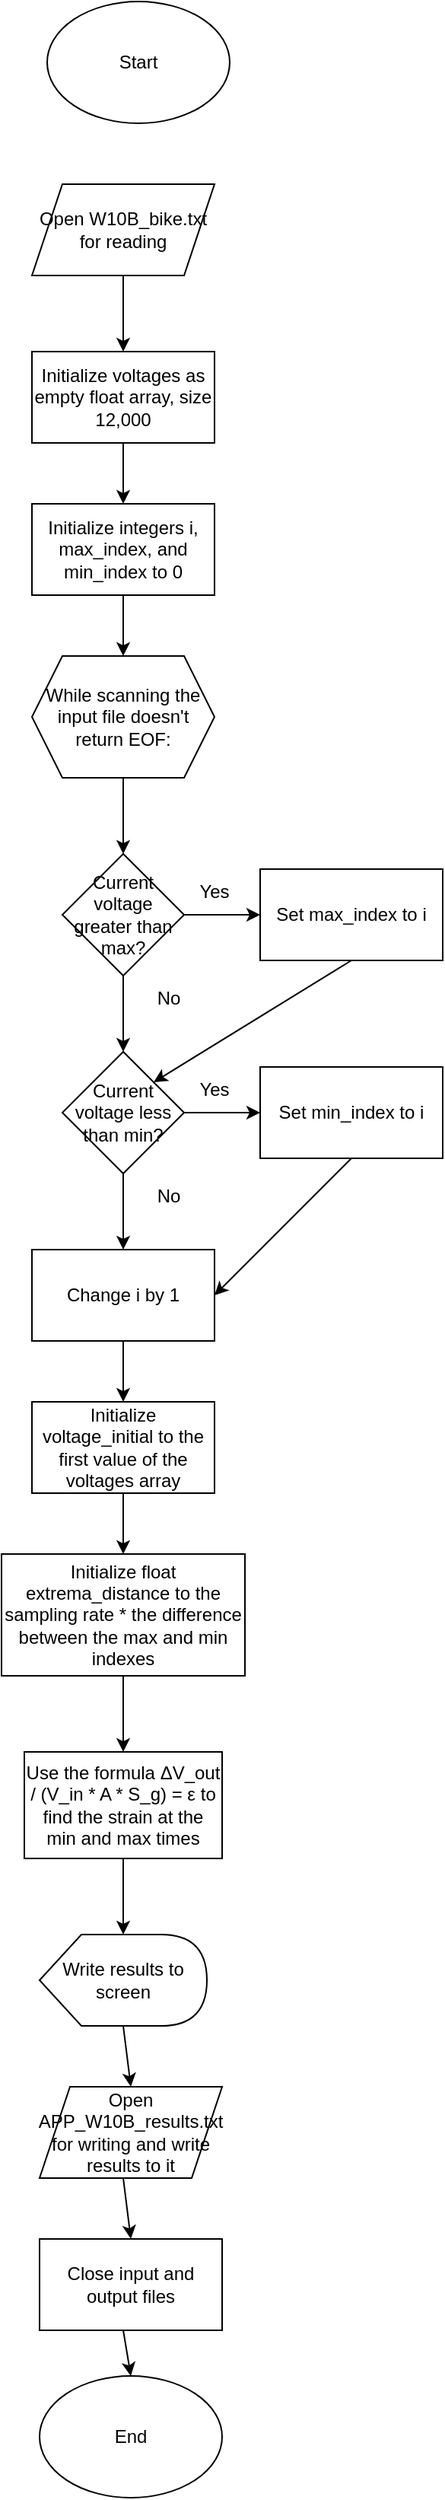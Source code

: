 <mxfile version="24.8.0">
  <diagram name="Page-1" id="2hSpamvpWi_0svB0Zh0t">
    <mxGraphModel dx="1122" dy="1407" grid="1" gridSize="10" guides="1" tooltips="1" connect="1" arrows="1" fold="1" page="1" pageScale="1" pageWidth="850" pageHeight="1100" math="0" shadow="0">
      <root>
        <mxCell id="0" />
        <mxCell id="1" parent="0" />
        <mxCell id="ziFhbPX3V7UISP_kiZOL-1" value="Start" style="ellipse;whiteSpace=wrap;html=1;" vertex="1" parent="1">
          <mxGeometry x="40" y="40" width="120" height="80" as="geometry" />
        </mxCell>
        <mxCell id="ziFhbPX3V7UISP_kiZOL-2" value="Open W10B_bike.txt for reading" style="shape=parallelogram;perimeter=parallelogramPerimeter;whiteSpace=wrap;html=1;fixedSize=1;" vertex="1" parent="1">
          <mxGeometry x="30" y="160" width="120" height="60" as="geometry" />
        </mxCell>
        <mxCell id="ziFhbPX3V7UISP_kiZOL-3" value="Initialize voltages as empty float array, size 12,000" style="rounded=0;whiteSpace=wrap;html=1;" vertex="1" parent="1">
          <mxGeometry x="30" y="270" width="120" height="60" as="geometry" />
        </mxCell>
        <mxCell id="ziFhbPX3V7UISP_kiZOL-4" value="Initialize integers i, max_index, and min_index to 0" style="rounded=0;whiteSpace=wrap;html=1;" vertex="1" parent="1">
          <mxGeometry x="30" y="370" width="120" height="60" as="geometry" />
        </mxCell>
        <mxCell id="ziFhbPX3V7UISP_kiZOL-6" value="While scanning the input file doesn&#39;t return EOF:" style="shape=hexagon;perimeter=hexagonPerimeter2;whiteSpace=wrap;html=1;fixedSize=1;" vertex="1" parent="1">
          <mxGeometry x="30" y="470" width="120" height="80" as="geometry" />
        </mxCell>
        <mxCell id="ziFhbPX3V7UISP_kiZOL-8" value="Current voltage greater than max?" style="rhombus;whiteSpace=wrap;html=1;" vertex="1" parent="1">
          <mxGeometry x="50" y="600" width="80" height="80" as="geometry" />
        </mxCell>
        <mxCell id="ziFhbPX3V7UISP_kiZOL-9" value="" style="endArrow=classic;html=1;rounded=0;" edge="1" parent="1">
          <mxGeometry width="50" height="50" relative="1" as="geometry">
            <mxPoint x="130" y="640" as="sourcePoint" />
            <mxPoint x="180" y="640" as="targetPoint" />
          </mxGeometry>
        </mxCell>
        <mxCell id="ziFhbPX3V7UISP_kiZOL-10" value="" style="endArrow=classic;html=1;rounded=0;" edge="1" parent="1">
          <mxGeometry width="50" height="50" relative="1" as="geometry">
            <mxPoint x="90" y="680" as="sourcePoint" />
            <mxPoint x="90" y="730" as="targetPoint" />
          </mxGeometry>
        </mxCell>
        <mxCell id="ziFhbPX3V7UISP_kiZOL-11" value="Yes" style="text;html=1;align=center;verticalAlign=middle;whiteSpace=wrap;rounded=0;" vertex="1" parent="1">
          <mxGeometry x="120" y="610" width="60" height="30" as="geometry" />
        </mxCell>
        <mxCell id="ziFhbPX3V7UISP_kiZOL-12" value="No" style="text;html=1;align=center;verticalAlign=middle;whiteSpace=wrap;rounded=0;" vertex="1" parent="1">
          <mxGeometry x="90" y="680" width="60" height="30" as="geometry" />
        </mxCell>
        <mxCell id="ziFhbPX3V7UISP_kiZOL-13" value="Current voltage less than min?" style="rhombus;whiteSpace=wrap;html=1;" vertex="1" parent="1">
          <mxGeometry x="50" y="730" width="80" height="80" as="geometry" />
        </mxCell>
        <mxCell id="ziFhbPX3V7UISP_kiZOL-14" value="" style="endArrow=classic;html=1;rounded=0;" edge="1" parent="1">
          <mxGeometry width="50" height="50" relative="1" as="geometry">
            <mxPoint x="130" y="770" as="sourcePoint" />
            <mxPoint x="180" y="770" as="targetPoint" />
          </mxGeometry>
        </mxCell>
        <mxCell id="ziFhbPX3V7UISP_kiZOL-15" value="" style="endArrow=classic;html=1;rounded=0;" edge="1" parent="1">
          <mxGeometry width="50" height="50" relative="1" as="geometry">
            <mxPoint x="90" y="810" as="sourcePoint" />
            <mxPoint x="90" y="860" as="targetPoint" />
          </mxGeometry>
        </mxCell>
        <mxCell id="ziFhbPX3V7UISP_kiZOL-16" value="Yes" style="text;html=1;align=center;verticalAlign=middle;whiteSpace=wrap;rounded=0;" vertex="1" parent="1">
          <mxGeometry x="120" y="740" width="60" height="30" as="geometry" />
        </mxCell>
        <mxCell id="ziFhbPX3V7UISP_kiZOL-17" value="No" style="text;html=1;align=center;verticalAlign=middle;whiteSpace=wrap;rounded=0;" vertex="1" parent="1">
          <mxGeometry x="90" y="810" width="60" height="30" as="geometry" />
        </mxCell>
        <mxCell id="ziFhbPX3V7UISP_kiZOL-18" value="" style="endArrow=classic;html=1;rounded=0;" edge="1" parent="1" target="ziFhbPX3V7UISP_kiZOL-8">
          <mxGeometry width="50" height="50" relative="1" as="geometry">
            <mxPoint x="90" y="550" as="sourcePoint" />
            <mxPoint x="140" y="500" as="targetPoint" />
          </mxGeometry>
        </mxCell>
        <mxCell id="ziFhbPX3V7UISP_kiZOL-19" value="" style="endArrow=classic;html=1;rounded=0;entryX=0.5;entryY=0;entryDx=0;entryDy=0;" edge="1" parent="1" target="ziFhbPX3V7UISP_kiZOL-6">
          <mxGeometry width="50" height="50" relative="1" as="geometry">
            <mxPoint x="90" y="430" as="sourcePoint" />
            <mxPoint x="140" y="380" as="targetPoint" />
          </mxGeometry>
        </mxCell>
        <mxCell id="ziFhbPX3V7UISP_kiZOL-20" value="" style="endArrow=classic;html=1;rounded=0;entryX=0.5;entryY=0;entryDx=0;entryDy=0;" edge="1" parent="1" target="ziFhbPX3V7UISP_kiZOL-4">
          <mxGeometry width="50" height="50" relative="1" as="geometry">
            <mxPoint x="90" y="330" as="sourcePoint" />
            <mxPoint x="140" y="280" as="targetPoint" />
          </mxGeometry>
        </mxCell>
        <mxCell id="ziFhbPX3V7UISP_kiZOL-21" value="" style="endArrow=classic;html=1;rounded=0;entryX=0.5;entryY=0;entryDx=0;entryDy=0;exitX=0.5;exitY=1;exitDx=0;exitDy=0;" edge="1" parent="1" source="ziFhbPX3V7UISP_kiZOL-2" target="ziFhbPX3V7UISP_kiZOL-3">
          <mxGeometry width="50" height="50" relative="1" as="geometry">
            <mxPoint x="80" y="220" as="sourcePoint" />
            <mxPoint x="130" y="170" as="targetPoint" />
          </mxGeometry>
        </mxCell>
        <mxCell id="ziFhbPX3V7UISP_kiZOL-22" value="Set max_index to i" style="rounded=0;whiteSpace=wrap;html=1;" vertex="1" parent="1">
          <mxGeometry x="180" y="610" width="120" height="60" as="geometry" />
        </mxCell>
        <mxCell id="ziFhbPX3V7UISP_kiZOL-23" value="Set min_index to i" style="rounded=0;whiteSpace=wrap;html=1;" vertex="1" parent="1">
          <mxGeometry x="180" y="740" width="120" height="60" as="geometry" />
        </mxCell>
        <mxCell id="ziFhbPX3V7UISP_kiZOL-24" value="Change i by 1" style="rounded=0;whiteSpace=wrap;html=1;" vertex="1" parent="1">
          <mxGeometry x="30" y="860" width="120" height="60" as="geometry" />
        </mxCell>
        <mxCell id="ziFhbPX3V7UISP_kiZOL-25" value="" style="endArrow=classic;html=1;rounded=0;entryX=1;entryY=0;entryDx=0;entryDy=0;" edge="1" parent="1" target="ziFhbPX3V7UISP_kiZOL-13">
          <mxGeometry width="50" height="50" relative="1" as="geometry">
            <mxPoint x="240" y="670" as="sourcePoint" />
            <mxPoint x="290" y="620" as="targetPoint" />
          </mxGeometry>
        </mxCell>
        <mxCell id="ziFhbPX3V7UISP_kiZOL-26" value="" style="endArrow=classic;html=1;rounded=0;entryX=1;entryY=0.5;entryDx=0;entryDy=0;" edge="1" parent="1" target="ziFhbPX3V7UISP_kiZOL-24">
          <mxGeometry width="50" height="50" relative="1" as="geometry">
            <mxPoint x="240" y="800" as="sourcePoint" />
            <mxPoint x="290" y="750" as="targetPoint" />
          </mxGeometry>
        </mxCell>
        <mxCell id="ziFhbPX3V7UISP_kiZOL-27" value="Initialize voltage_initial to the first value of the voltages array" style="rounded=0;whiteSpace=wrap;html=1;" vertex="1" parent="1">
          <mxGeometry x="30" y="960" width="120" height="60" as="geometry" />
        </mxCell>
        <mxCell id="ziFhbPX3V7UISP_kiZOL-28" value="Initialize float extrema_distance to the sampling rate * the difference between the max and min indexes" style="rounded=0;whiteSpace=wrap;html=1;" vertex="1" parent="1">
          <mxGeometry x="10" y="1060" width="160" height="80" as="geometry" />
        </mxCell>
        <mxCell id="ziFhbPX3V7UISP_kiZOL-29" value="" style="endArrow=classic;html=1;rounded=0;entryX=0.5;entryY=0;entryDx=0;entryDy=0;" edge="1" parent="1" target="ziFhbPX3V7UISP_kiZOL-27">
          <mxGeometry width="50" height="50" relative="1" as="geometry">
            <mxPoint x="90" y="920" as="sourcePoint" />
            <mxPoint x="140" y="870" as="targetPoint" />
          </mxGeometry>
        </mxCell>
        <mxCell id="ziFhbPX3V7UISP_kiZOL-30" value="" style="endArrow=classic;html=1;rounded=0;" edge="1" parent="1" target="ziFhbPX3V7UISP_kiZOL-28">
          <mxGeometry width="50" height="50" relative="1" as="geometry">
            <mxPoint x="90" y="1020" as="sourcePoint" />
            <mxPoint x="140" y="970" as="targetPoint" />
          </mxGeometry>
        </mxCell>
        <mxCell id="ziFhbPX3V7UISP_kiZOL-31" value="" style="endArrow=classic;html=1;rounded=0;" edge="1" parent="1">
          <mxGeometry width="50" height="50" relative="1" as="geometry">
            <mxPoint x="90" y="1140" as="sourcePoint" />
            <mxPoint x="90" y="1190" as="targetPoint" />
          </mxGeometry>
        </mxCell>
        <mxCell id="ziFhbPX3V7UISP_kiZOL-32" value="Use the formula ΔV_out / (V_in * A * S_g) = ε to find the strain at the min and max times" style="rounded=0;whiteSpace=wrap;html=1;" vertex="1" parent="1">
          <mxGeometry x="25" y="1190" width="130" height="70" as="geometry" />
        </mxCell>
        <mxCell id="ziFhbPX3V7UISP_kiZOL-33" value="" style="endArrow=classic;html=1;rounded=0;" edge="1" parent="1">
          <mxGeometry width="50" height="50" relative="1" as="geometry">
            <mxPoint x="90" y="1260" as="sourcePoint" />
            <mxPoint x="90" y="1310" as="targetPoint" />
          </mxGeometry>
        </mxCell>
        <mxCell id="ziFhbPX3V7UISP_kiZOL-34" value="Write results to screen" style="shape=display;whiteSpace=wrap;html=1;" vertex="1" parent="1">
          <mxGeometry x="35" y="1310" width="110" height="60" as="geometry" />
        </mxCell>
        <mxCell id="ziFhbPX3V7UISP_kiZOL-35" value="Open APP_W10B_results.txt for writing and write results to it" style="shape=parallelogram;perimeter=parallelogramPerimeter;whiteSpace=wrap;html=1;fixedSize=1;" vertex="1" parent="1">
          <mxGeometry x="35" y="1410" width="120" height="60" as="geometry" />
        </mxCell>
        <mxCell id="ziFhbPX3V7UISP_kiZOL-36" value="" style="endArrow=classic;html=1;rounded=0;entryX=0.5;entryY=0;entryDx=0;entryDy=0;" edge="1" parent="1" target="ziFhbPX3V7UISP_kiZOL-35">
          <mxGeometry width="50" height="50" relative="1" as="geometry">
            <mxPoint x="90" y="1370" as="sourcePoint" />
            <mxPoint x="140" y="1320" as="targetPoint" />
          </mxGeometry>
        </mxCell>
        <mxCell id="ziFhbPX3V7UISP_kiZOL-37" value="Close input and output files" style="rounded=0;whiteSpace=wrap;html=1;" vertex="1" parent="1">
          <mxGeometry x="35" y="1510" width="120" height="60" as="geometry" />
        </mxCell>
        <mxCell id="ziFhbPX3V7UISP_kiZOL-38" value="" style="endArrow=classic;html=1;rounded=0;entryX=0.5;entryY=0;entryDx=0;entryDy=0;" edge="1" parent="1" target="ziFhbPX3V7UISP_kiZOL-37">
          <mxGeometry width="50" height="50" relative="1" as="geometry">
            <mxPoint x="90" y="1470" as="sourcePoint" />
            <mxPoint x="140" y="1420" as="targetPoint" />
          </mxGeometry>
        </mxCell>
        <mxCell id="ziFhbPX3V7UISP_kiZOL-39" value="End" style="ellipse;whiteSpace=wrap;html=1;" vertex="1" parent="1">
          <mxGeometry x="35" y="1600" width="120" height="80" as="geometry" />
        </mxCell>
        <mxCell id="ziFhbPX3V7UISP_kiZOL-40" value="" style="endArrow=classic;html=1;rounded=0;entryX=0.5;entryY=0;entryDx=0;entryDy=0;" edge="1" parent="1" target="ziFhbPX3V7UISP_kiZOL-39">
          <mxGeometry width="50" height="50" relative="1" as="geometry">
            <mxPoint x="90" y="1570" as="sourcePoint" />
            <mxPoint x="140" y="1520" as="targetPoint" />
          </mxGeometry>
        </mxCell>
      </root>
    </mxGraphModel>
  </diagram>
</mxfile>
